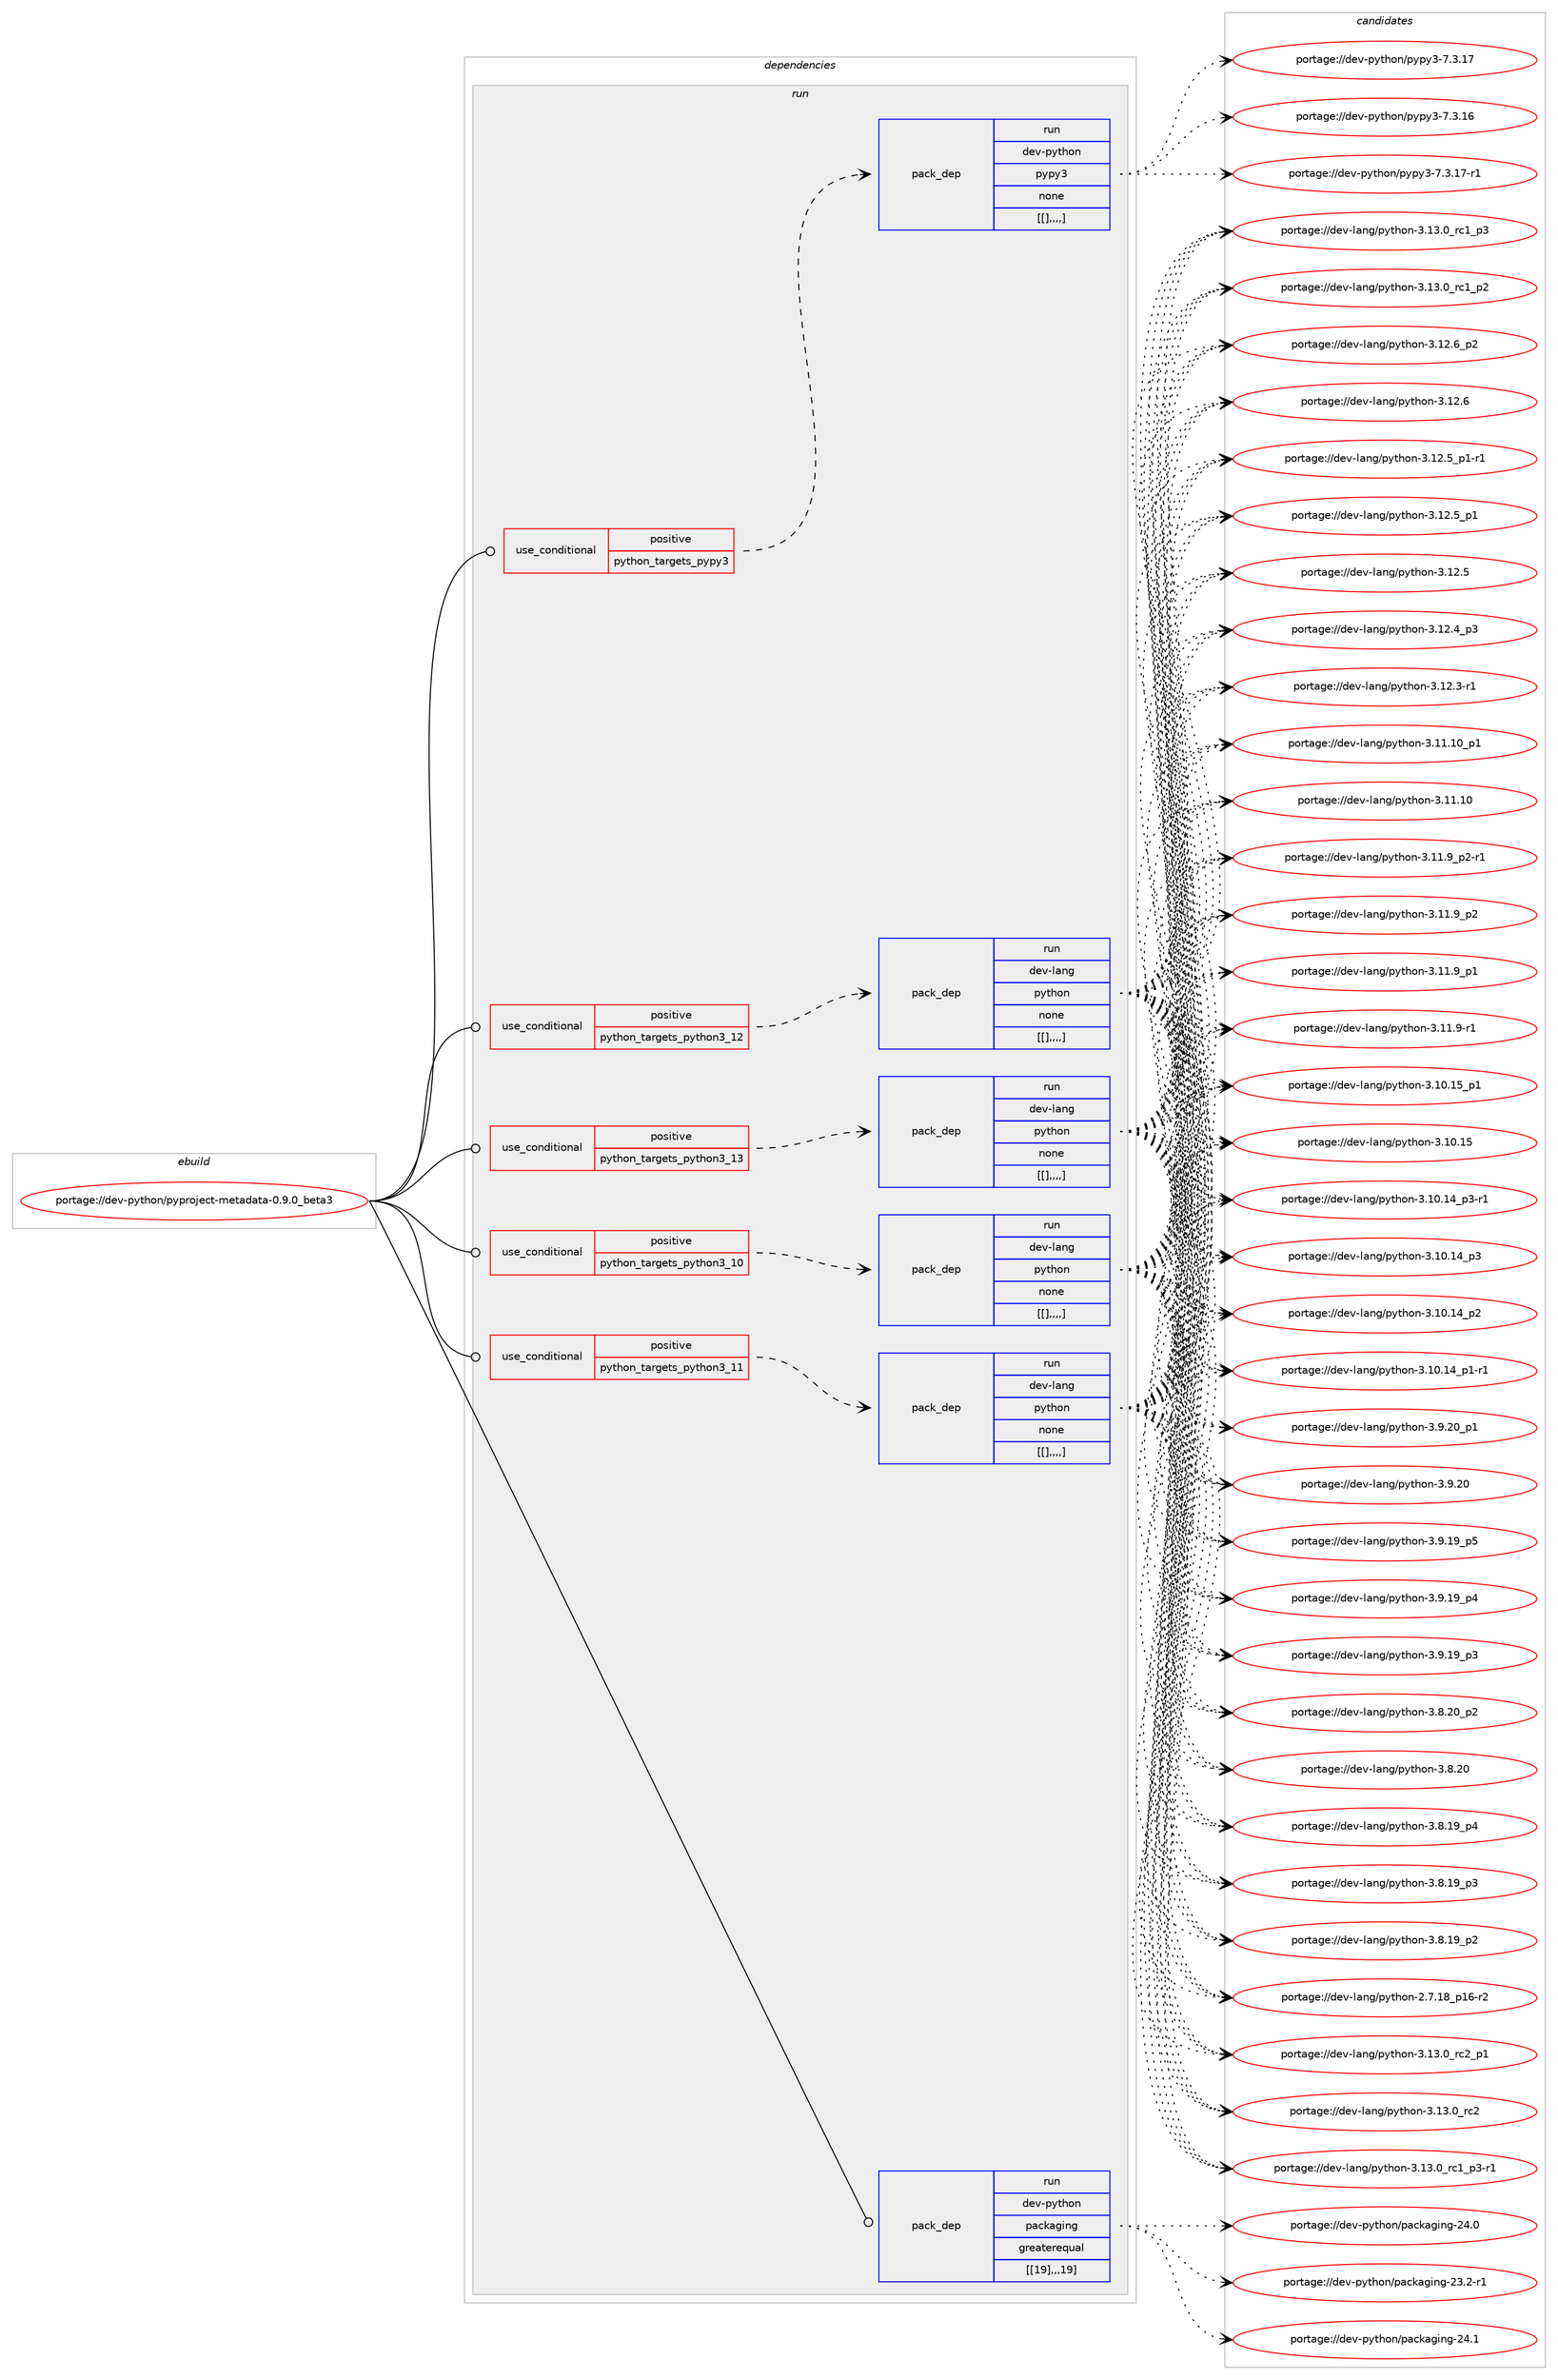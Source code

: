 digraph prolog {

# *************
# Graph options
# *************

newrank=true;
concentrate=true;
compound=true;
graph [rankdir=LR,fontname=Helvetica,fontsize=10,ranksep=1.5];#, ranksep=2.5, nodesep=0.2];
edge  [arrowhead=vee];
node  [fontname=Helvetica,fontsize=10];

# **********
# The ebuild
# **********

subgraph cluster_leftcol {
color=gray;
label=<<i>ebuild</i>>;
id [label="portage://dev-python/pyproject-metadata-0.9.0_beta3", color=red, width=4, href="../dev-python/pyproject-metadata-0.9.0_beta3.svg"];
}

# ****************
# The dependencies
# ****************

subgraph cluster_midcol {
color=gray;
label=<<i>dependencies</i>>;
subgraph cluster_compile {
fillcolor="#eeeeee";
style=filled;
label=<<i>compile</i>>;
}
subgraph cluster_compileandrun {
fillcolor="#eeeeee";
style=filled;
label=<<i>compile and run</i>>;
}
subgraph cluster_run {
fillcolor="#eeeeee";
style=filled;
label=<<i>run</i>>;
subgraph cond38969 {
dependency160506 [label=<<TABLE BORDER="0" CELLBORDER="1" CELLSPACING="0" CELLPADDING="4"><TR><TD ROWSPAN="3" CELLPADDING="10">use_conditional</TD></TR><TR><TD>positive</TD></TR><TR><TD>python_targets_pypy3</TD></TR></TABLE>>, shape=none, color=red];
subgraph pack120311 {
dependency160507 [label=<<TABLE BORDER="0" CELLBORDER="1" CELLSPACING="0" CELLPADDING="4" WIDTH="220"><TR><TD ROWSPAN="6" CELLPADDING="30">pack_dep</TD></TR><TR><TD WIDTH="110">run</TD></TR><TR><TD>dev-python</TD></TR><TR><TD>pypy3</TD></TR><TR><TD>none</TD></TR><TR><TD>[[],,,,]</TD></TR></TABLE>>, shape=none, color=blue];
}
dependency160506:e -> dependency160507:w [weight=20,style="dashed",arrowhead="vee"];
}
id:e -> dependency160506:w [weight=20,style="solid",arrowhead="odot"];
subgraph cond38970 {
dependency160508 [label=<<TABLE BORDER="0" CELLBORDER="1" CELLSPACING="0" CELLPADDING="4"><TR><TD ROWSPAN="3" CELLPADDING="10">use_conditional</TD></TR><TR><TD>positive</TD></TR><TR><TD>python_targets_python3_10</TD></TR></TABLE>>, shape=none, color=red];
subgraph pack120312 {
dependency160509 [label=<<TABLE BORDER="0" CELLBORDER="1" CELLSPACING="0" CELLPADDING="4" WIDTH="220"><TR><TD ROWSPAN="6" CELLPADDING="30">pack_dep</TD></TR><TR><TD WIDTH="110">run</TD></TR><TR><TD>dev-lang</TD></TR><TR><TD>python</TD></TR><TR><TD>none</TD></TR><TR><TD>[[],,,,]</TD></TR></TABLE>>, shape=none, color=blue];
}
dependency160508:e -> dependency160509:w [weight=20,style="dashed",arrowhead="vee"];
}
id:e -> dependency160508:w [weight=20,style="solid",arrowhead="odot"];
subgraph cond38971 {
dependency160510 [label=<<TABLE BORDER="0" CELLBORDER="1" CELLSPACING="0" CELLPADDING="4"><TR><TD ROWSPAN="3" CELLPADDING="10">use_conditional</TD></TR><TR><TD>positive</TD></TR><TR><TD>python_targets_python3_11</TD></TR></TABLE>>, shape=none, color=red];
subgraph pack120313 {
dependency160511 [label=<<TABLE BORDER="0" CELLBORDER="1" CELLSPACING="0" CELLPADDING="4" WIDTH="220"><TR><TD ROWSPAN="6" CELLPADDING="30">pack_dep</TD></TR><TR><TD WIDTH="110">run</TD></TR><TR><TD>dev-lang</TD></TR><TR><TD>python</TD></TR><TR><TD>none</TD></TR><TR><TD>[[],,,,]</TD></TR></TABLE>>, shape=none, color=blue];
}
dependency160510:e -> dependency160511:w [weight=20,style="dashed",arrowhead="vee"];
}
id:e -> dependency160510:w [weight=20,style="solid",arrowhead="odot"];
subgraph cond38972 {
dependency160512 [label=<<TABLE BORDER="0" CELLBORDER="1" CELLSPACING="0" CELLPADDING="4"><TR><TD ROWSPAN="3" CELLPADDING="10">use_conditional</TD></TR><TR><TD>positive</TD></TR><TR><TD>python_targets_python3_12</TD></TR></TABLE>>, shape=none, color=red];
subgraph pack120314 {
dependency160513 [label=<<TABLE BORDER="0" CELLBORDER="1" CELLSPACING="0" CELLPADDING="4" WIDTH="220"><TR><TD ROWSPAN="6" CELLPADDING="30">pack_dep</TD></TR><TR><TD WIDTH="110">run</TD></TR><TR><TD>dev-lang</TD></TR><TR><TD>python</TD></TR><TR><TD>none</TD></TR><TR><TD>[[],,,,]</TD></TR></TABLE>>, shape=none, color=blue];
}
dependency160512:e -> dependency160513:w [weight=20,style="dashed",arrowhead="vee"];
}
id:e -> dependency160512:w [weight=20,style="solid",arrowhead="odot"];
subgraph cond38973 {
dependency160514 [label=<<TABLE BORDER="0" CELLBORDER="1" CELLSPACING="0" CELLPADDING="4"><TR><TD ROWSPAN="3" CELLPADDING="10">use_conditional</TD></TR><TR><TD>positive</TD></TR><TR><TD>python_targets_python3_13</TD></TR></TABLE>>, shape=none, color=red];
subgraph pack120315 {
dependency160515 [label=<<TABLE BORDER="0" CELLBORDER="1" CELLSPACING="0" CELLPADDING="4" WIDTH="220"><TR><TD ROWSPAN="6" CELLPADDING="30">pack_dep</TD></TR><TR><TD WIDTH="110">run</TD></TR><TR><TD>dev-lang</TD></TR><TR><TD>python</TD></TR><TR><TD>none</TD></TR><TR><TD>[[],,,,]</TD></TR></TABLE>>, shape=none, color=blue];
}
dependency160514:e -> dependency160515:w [weight=20,style="dashed",arrowhead="vee"];
}
id:e -> dependency160514:w [weight=20,style="solid",arrowhead="odot"];
subgraph pack120316 {
dependency160516 [label=<<TABLE BORDER="0" CELLBORDER="1" CELLSPACING="0" CELLPADDING="4" WIDTH="220"><TR><TD ROWSPAN="6" CELLPADDING="30">pack_dep</TD></TR><TR><TD WIDTH="110">run</TD></TR><TR><TD>dev-python</TD></TR><TR><TD>packaging</TD></TR><TR><TD>greaterequal</TD></TR><TR><TD>[[19],,,19]</TD></TR></TABLE>>, shape=none, color=blue];
}
id:e -> dependency160516:w [weight=20,style="solid",arrowhead="odot"];
}
}

# **************
# The candidates
# **************

subgraph cluster_choices {
rank=same;
color=gray;
label=<<i>candidates</i>>;

subgraph choice120311 {
color=black;
nodesep=1;
choice100101118451121211161041111104711212111212151455546514649554511449 [label="portage://dev-python/pypy3-7.3.17-r1", color=red, width=4,href="../dev-python/pypy3-7.3.17-r1.svg"];
choice10010111845112121116104111110471121211121215145554651464955 [label="portage://dev-python/pypy3-7.3.17", color=red, width=4,href="../dev-python/pypy3-7.3.17.svg"];
choice10010111845112121116104111110471121211121215145554651464954 [label="portage://dev-python/pypy3-7.3.16", color=red, width=4,href="../dev-python/pypy3-7.3.16.svg"];
dependency160507:e -> choice100101118451121211161041111104711212111212151455546514649554511449:w [style=dotted,weight="100"];
dependency160507:e -> choice10010111845112121116104111110471121211121215145554651464955:w [style=dotted,weight="100"];
dependency160507:e -> choice10010111845112121116104111110471121211121215145554651464954:w [style=dotted,weight="100"];
}
subgraph choice120312 {
color=black;
nodesep=1;
choice100101118451089711010347112121116104111110455146495146489511499509511249 [label="portage://dev-lang/python-3.13.0_rc2_p1", color=red, width=4,href="../dev-lang/python-3.13.0_rc2_p1.svg"];
choice10010111845108971101034711212111610411111045514649514648951149950 [label="portage://dev-lang/python-3.13.0_rc2", color=red, width=4,href="../dev-lang/python-3.13.0_rc2.svg"];
choice1001011184510897110103471121211161041111104551464951464895114994995112514511449 [label="portage://dev-lang/python-3.13.0_rc1_p3-r1", color=red, width=4,href="../dev-lang/python-3.13.0_rc1_p3-r1.svg"];
choice100101118451089711010347112121116104111110455146495146489511499499511251 [label="portage://dev-lang/python-3.13.0_rc1_p3", color=red, width=4,href="../dev-lang/python-3.13.0_rc1_p3.svg"];
choice100101118451089711010347112121116104111110455146495146489511499499511250 [label="portage://dev-lang/python-3.13.0_rc1_p2", color=red, width=4,href="../dev-lang/python-3.13.0_rc1_p2.svg"];
choice100101118451089711010347112121116104111110455146495046549511250 [label="portage://dev-lang/python-3.12.6_p2", color=red, width=4,href="../dev-lang/python-3.12.6_p2.svg"];
choice10010111845108971101034711212111610411111045514649504654 [label="portage://dev-lang/python-3.12.6", color=red, width=4,href="../dev-lang/python-3.12.6.svg"];
choice1001011184510897110103471121211161041111104551464950465395112494511449 [label="portage://dev-lang/python-3.12.5_p1-r1", color=red, width=4,href="../dev-lang/python-3.12.5_p1-r1.svg"];
choice100101118451089711010347112121116104111110455146495046539511249 [label="portage://dev-lang/python-3.12.5_p1", color=red, width=4,href="../dev-lang/python-3.12.5_p1.svg"];
choice10010111845108971101034711212111610411111045514649504653 [label="portage://dev-lang/python-3.12.5", color=red, width=4,href="../dev-lang/python-3.12.5.svg"];
choice100101118451089711010347112121116104111110455146495046529511251 [label="portage://dev-lang/python-3.12.4_p3", color=red, width=4,href="../dev-lang/python-3.12.4_p3.svg"];
choice100101118451089711010347112121116104111110455146495046514511449 [label="portage://dev-lang/python-3.12.3-r1", color=red, width=4,href="../dev-lang/python-3.12.3-r1.svg"];
choice10010111845108971101034711212111610411111045514649494649489511249 [label="portage://dev-lang/python-3.11.10_p1", color=red, width=4,href="../dev-lang/python-3.11.10_p1.svg"];
choice1001011184510897110103471121211161041111104551464949464948 [label="portage://dev-lang/python-3.11.10", color=red, width=4,href="../dev-lang/python-3.11.10.svg"];
choice1001011184510897110103471121211161041111104551464949465795112504511449 [label="portage://dev-lang/python-3.11.9_p2-r1", color=red, width=4,href="../dev-lang/python-3.11.9_p2-r1.svg"];
choice100101118451089711010347112121116104111110455146494946579511250 [label="portage://dev-lang/python-3.11.9_p2", color=red, width=4,href="../dev-lang/python-3.11.9_p2.svg"];
choice100101118451089711010347112121116104111110455146494946579511249 [label="portage://dev-lang/python-3.11.9_p1", color=red, width=4,href="../dev-lang/python-3.11.9_p1.svg"];
choice100101118451089711010347112121116104111110455146494946574511449 [label="portage://dev-lang/python-3.11.9-r1", color=red, width=4,href="../dev-lang/python-3.11.9-r1.svg"];
choice10010111845108971101034711212111610411111045514649484649539511249 [label="portage://dev-lang/python-3.10.15_p1", color=red, width=4,href="../dev-lang/python-3.10.15_p1.svg"];
choice1001011184510897110103471121211161041111104551464948464953 [label="portage://dev-lang/python-3.10.15", color=red, width=4,href="../dev-lang/python-3.10.15.svg"];
choice100101118451089711010347112121116104111110455146494846495295112514511449 [label="portage://dev-lang/python-3.10.14_p3-r1", color=red, width=4,href="../dev-lang/python-3.10.14_p3-r1.svg"];
choice10010111845108971101034711212111610411111045514649484649529511251 [label="portage://dev-lang/python-3.10.14_p3", color=red, width=4,href="../dev-lang/python-3.10.14_p3.svg"];
choice10010111845108971101034711212111610411111045514649484649529511250 [label="portage://dev-lang/python-3.10.14_p2", color=red, width=4,href="../dev-lang/python-3.10.14_p2.svg"];
choice100101118451089711010347112121116104111110455146494846495295112494511449 [label="portage://dev-lang/python-3.10.14_p1-r1", color=red, width=4,href="../dev-lang/python-3.10.14_p1-r1.svg"];
choice100101118451089711010347112121116104111110455146574650489511249 [label="portage://dev-lang/python-3.9.20_p1", color=red, width=4,href="../dev-lang/python-3.9.20_p1.svg"];
choice10010111845108971101034711212111610411111045514657465048 [label="portage://dev-lang/python-3.9.20", color=red, width=4,href="../dev-lang/python-3.9.20.svg"];
choice100101118451089711010347112121116104111110455146574649579511253 [label="portage://dev-lang/python-3.9.19_p5", color=red, width=4,href="../dev-lang/python-3.9.19_p5.svg"];
choice100101118451089711010347112121116104111110455146574649579511252 [label="portage://dev-lang/python-3.9.19_p4", color=red, width=4,href="../dev-lang/python-3.9.19_p4.svg"];
choice100101118451089711010347112121116104111110455146574649579511251 [label="portage://dev-lang/python-3.9.19_p3", color=red, width=4,href="../dev-lang/python-3.9.19_p3.svg"];
choice100101118451089711010347112121116104111110455146564650489511250 [label="portage://dev-lang/python-3.8.20_p2", color=red, width=4,href="../dev-lang/python-3.8.20_p2.svg"];
choice10010111845108971101034711212111610411111045514656465048 [label="portage://dev-lang/python-3.8.20", color=red, width=4,href="../dev-lang/python-3.8.20.svg"];
choice100101118451089711010347112121116104111110455146564649579511252 [label="portage://dev-lang/python-3.8.19_p4", color=red, width=4,href="../dev-lang/python-3.8.19_p4.svg"];
choice100101118451089711010347112121116104111110455146564649579511251 [label="portage://dev-lang/python-3.8.19_p3", color=red, width=4,href="../dev-lang/python-3.8.19_p3.svg"];
choice100101118451089711010347112121116104111110455146564649579511250 [label="portage://dev-lang/python-3.8.19_p2", color=red, width=4,href="../dev-lang/python-3.8.19_p2.svg"];
choice100101118451089711010347112121116104111110455046554649569511249544511450 [label="portage://dev-lang/python-2.7.18_p16-r2", color=red, width=4,href="../dev-lang/python-2.7.18_p16-r2.svg"];
dependency160509:e -> choice100101118451089711010347112121116104111110455146495146489511499509511249:w [style=dotted,weight="100"];
dependency160509:e -> choice10010111845108971101034711212111610411111045514649514648951149950:w [style=dotted,weight="100"];
dependency160509:e -> choice1001011184510897110103471121211161041111104551464951464895114994995112514511449:w [style=dotted,weight="100"];
dependency160509:e -> choice100101118451089711010347112121116104111110455146495146489511499499511251:w [style=dotted,weight="100"];
dependency160509:e -> choice100101118451089711010347112121116104111110455146495146489511499499511250:w [style=dotted,weight="100"];
dependency160509:e -> choice100101118451089711010347112121116104111110455146495046549511250:w [style=dotted,weight="100"];
dependency160509:e -> choice10010111845108971101034711212111610411111045514649504654:w [style=dotted,weight="100"];
dependency160509:e -> choice1001011184510897110103471121211161041111104551464950465395112494511449:w [style=dotted,weight="100"];
dependency160509:e -> choice100101118451089711010347112121116104111110455146495046539511249:w [style=dotted,weight="100"];
dependency160509:e -> choice10010111845108971101034711212111610411111045514649504653:w [style=dotted,weight="100"];
dependency160509:e -> choice100101118451089711010347112121116104111110455146495046529511251:w [style=dotted,weight="100"];
dependency160509:e -> choice100101118451089711010347112121116104111110455146495046514511449:w [style=dotted,weight="100"];
dependency160509:e -> choice10010111845108971101034711212111610411111045514649494649489511249:w [style=dotted,weight="100"];
dependency160509:e -> choice1001011184510897110103471121211161041111104551464949464948:w [style=dotted,weight="100"];
dependency160509:e -> choice1001011184510897110103471121211161041111104551464949465795112504511449:w [style=dotted,weight="100"];
dependency160509:e -> choice100101118451089711010347112121116104111110455146494946579511250:w [style=dotted,weight="100"];
dependency160509:e -> choice100101118451089711010347112121116104111110455146494946579511249:w [style=dotted,weight="100"];
dependency160509:e -> choice100101118451089711010347112121116104111110455146494946574511449:w [style=dotted,weight="100"];
dependency160509:e -> choice10010111845108971101034711212111610411111045514649484649539511249:w [style=dotted,weight="100"];
dependency160509:e -> choice1001011184510897110103471121211161041111104551464948464953:w [style=dotted,weight="100"];
dependency160509:e -> choice100101118451089711010347112121116104111110455146494846495295112514511449:w [style=dotted,weight="100"];
dependency160509:e -> choice10010111845108971101034711212111610411111045514649484649529511251:w [style=dotted,weight="100"];
dependency160509:e -> choice10010111845108971101034711212111610411111045514649484649529511250:w [style=dotted,weight="100"];
dependency160509:e -> choice100101118451089711010347112121116104111110455146494846495295112494511449:w [style=dotted,weight="100"];
dependency160509:e -> choice100101118451089711010347112121116104111110455146574650489511249:w [style=dotted,weight="100"];
dependency160509:e -> choice10010111845108971101034711212111610411111045514657465048:w [style=dotted,weight="100"];
dependency160509:e -> choice100101118451089711010347112121116104111110455146574649579511253:w [style=dotted,weight="100"];
dependency160509:e -> choice100101118451089711010347112121116104111110455146574649579511252:w [style=dotted,weight="100"];
dependency160509:e -> choice100101118451089711010347112121116104111110455146574649579511251:w [style=dotted,weight="100"];
dependency160509:e -> choice100101118451089711010347112121116104111110455146564650489511250:w [style=dotted,weight="100"];
dependency160509:e -> choice10010111845108971101034711212111610411111045514656465048:w [style=dotted,weight="100"];
dependency160509:e -> choice100101118451089711010347112121116104111110455146564649579511252:w [style=dotted,weight="100"];
dependency160509:e -> choice100101118451089711010347112121116104111110455146564649579511251:w [style=dotted,weight="100"];
dependency160509:e -> choice100101118451089711010347112121116104111110455146564649579511250:w [style=dotted,weight="100"];
dependency160509:e -> choice100101118451089711010347112121116104111110455046554649569511249544511450:w [style=dotted,weight="100"];
}
subgraph choice120313 {
color=black;
nodesep=1;
choice100101118451089711010347112121116104111110455146495146489511499509511249 [label="portage://dev-lang/python-3.13.0_rc2_p1", color=red, width=4,href="../dev-lang/python-3.13.0_rc2_p1.svg"];
choice10010111845108971101034711212111610411111045514649514648951149950 [label="portage://dev-lang/python-3.13.0_rc2", color=red, width=4,href="../dev-lang/python-3.13.0_rc2.svg"];
choice1001011184510897110103471121211161041111104551464951464895114994995112514511449 [label="portage://dev-lang/python-3.13.0_rc1_p3-r1", color=red, width=4,href="../dev-lang/python-3.13.0_rc1_p3-r1.svg"];
choice100101118451089711010347112121116104111110455146495146489511499499511251 [label="portage://dev-lang/python-3.13.0_rc1_p3", color=red, width=4,href="../dev-lang/python-3.13.0_rc1_p3.svg"];
choice100101118451089711010347112121116104111110455146495146489511499499511250 [label="portage://dev-lang/python-3.13.0_rc1_p2", color=red, width=4,href="../dev-lang/python-3.13.0_rc1_p2.svg"];
choice100101118451089711010347112121116104111110455146495046549511250 [label="portage://dev-lang/python-3.12.6_p2", color=red, width=4,href="../dev-lang/python-3.12.6_p2.svg"];
choice10010111845108971101034711212111610411111045514649504654 [label="portage://dev-lang/python-3.12.6", color=red, width=4,href="../dev-lang/python-3.12.6.svg"];
choice1001011184510897110103471121211161041111104551464950465395112494511449 [label="portage://dev-lang/python-3.12.5_p1-r1", color=red, width=4,href="../dev-lang/python-3.12.5_p1-r1.svg"];
choice100101118451089711010347112121116104111110455146495046539511249 [label="portage://dev-lang/python-3.12.5_p1", color=red, width=4,href="../dev-lang/python-3.12.5_p1.svg"];
choice10010111845108971101034711212111610411111045514649504653 [label="portage://dev-lang/python-3.12.5", color=red, width=4,href="../dev-lang/python-3.12.5.svg"];
choice100101118451089711010347112121116104111110455146495046529511251 [label="portage://dev-lang/python-3.12.4_p3", color=red, width=4,href="../dev-lang/python-3.12.4_p3.svg"];
choice100101118451089711010347112121116104111110455146495046514511449 [label="portage://dev-lang/python-3.12.3-r1", color=red, width=4,href="../dev-lang/python-3.12.3-r1.svg"];
choice10010111845108971101034711212111610411111045514649494649489511249 [label="portage://dev-lang/python-3.11.10_p1", color=red, width=4,href="../dev-lang/python-3.11.10_p1.svg"];
choice1001011184510897110103471121211161041111104551464949464948 [label="portage://dev-lang/python-3.11.10", color=red, width=4,href="../dev-lang/python-3.11.10.svg"];
choice1001011184510897110103471121211161041111104551464949465795112504511449 [label="portage://dev-lang/python-3.11.9_p2-r1", color=red, width=4,href="../dev-lang/python-3.11.9_p2-r1.svg"];
choice100101118451089711010347112121116104111110455146494946579511250 [label="portage://dev-lang/python-3.11.9_p2", color=red, width=4,href="../dev-lang/python-3.11.9_p2.svg"];
choice100101118451089711010347112121116104111110455146494946579511249 [label="portage://dev-lang/python-3.11.9_p1", color=red, width=4,href="../dev-lang/python-3.11.9_p1.svg"];
choice100101118451089711010347112121116104111110455146494946574511449 [label="portage://dev-lang/python-3.11.9-r1", color=red, width=4,href="../dev-lang/python-3.11.9-r1.svg"];
choice10010111845108971101034711212111610411111045514649484649539511249 [label="portage://dev-lang/python-3.10.15_p1", color=red, width=4,href="../dev-lang/python-3.10.15_p1.svg"];
choice1001011184510897110103471121211161041111104551464948464953 [label="portage://dev-lang/python-3.10.15", color=red, width=4,href="../dev-lang/python-3.10.15.svg"];
choice100101118451089711010347112121116104111110455146494846495295112514511449 [label="portage://dev-lang/python-3.10.14_p3-r1", color=red, width=4,href="../dev-lang/python-3.10.14_p3-r1.svg"];
choice10010111845108971101034711212111610411111045514649484649529511251 [label="portage://dev-lang/python-3.10.14_p3", color=red, width=4,href="../dev-lang/python-3.10.14_p3.svg"];
choice10010111845108971101034711212111610411111045514649484649529511250 [label="portage://dev-lang/python-3.10.14_p2", color=red, width=4,href="../dev-lang/python-3.10.14_p2.svg"];
choice100101118451089711010347112121116104111110455146494846495295112494511449 [label="portage://dev-lang/python-3.10.14_p1-r1", color=red, width=4,href="../dev-lang/python-3.10.14_p1-r1.svg"];
choice100101118451089711010347112121116104111110455146574650489511249 [label="portage://dev-lang/python-3.9.20_p1", color=red, width=4,href="../dev-lang/python-3.9.20_p1.svg"];
choice10010111845108971101034711212111610411111045514657465048 [label="portage://dev-lang/python-3.9.20", color=red, width=4,href="../dev-lang/python-3.9.20.svg"];
choice100101118451089711010347112121116104111110455146574649579511253 [label="portage://dev-lang/python-3.9.19_p5", color=red, width=4,href="../dev-lang/python-3.9.19_p5.svg"];
choice100101118451089711010347112121116104111110455146574649579511252 [label="portage://dev-lang/python-3.9.19_p4", color=red, width=4,href="../dev-lang/python-3.9.19_p4.svg"];
choice100101118451089711010347112121116104111110455146574649579511251 [label="portage://dev-lang/python-3.9.19_p3", color=red, width=4,href="../dev-lang/python-3.9.19_p3.svg"];
choice100101118451089711010347112121116104111110455146564650489511250 [label="portage://dev-lang/python-3.8.20_p2", color=red, width=4,href="../dev-lang/python-3.8.20_p2.svg"];
choice10010111845108971101034711212111610411111045514656465048 [label="portage://dev-lang/python-3.8.20", color=red, width=4,href="../dev-lang/python-3.8.20.svg"];
choice100101118451089711010347112121116104111110455146564649579511252 [label="portage://dev-lang/python-3.8.19_p4", color=red, width=4,href="../dev-lang/python-3.8.19_p4.svg"];
choice100101118451089711010347112121116104111110455146564649579511251 [label="portage://dev-lang/python-3.8.19_p3", color=red, width=4,href="../dev-lang/python-3.8.19_p3.svg"];
choice100101118451089711010347112121116104111110455146564649579511250 [label="portage://dev-lang/python-3.8.19_p2", color=red, width=4,href="../dev-lang/python-3.8.19_p2.svg"];
choice100101118451089711010347112121116104111110455046554649569511249544511450 [label="portage://dev-lang/python-2.7.18_p16-r2", color=red, width=4,href="../dev-lang/python-2.7.18_p16-r2.svg"];
dependency160511:e -> choice100101118451089711010347112121116104111110455146495146489511499509511249:w [style=dotted,weight="100"];
dependency160511:e -> choice10010111845108971101034711212111610411111045514649514648951149950:w [style=dotted,weight="100"];
dependency160511:e -> choice1001011184510897110103471121211161041111104551464951464895114994995112514511449:w [style=dotted,weight="100"];
dependency160511:e -> choice100101118451089711010347112121116104111110455146495146489511499499511251:w [style=dotted,weight="100"];
dependency160511:e -> choice100101118451089711010347112121116104111110455146495146489511499499511250:w [style=dotted,weight="100"];
dependency160511:e -> choice100101118451089711010347112121116104111110455146495046549511250:w [style=dotted,weight="100"];
dependency160511:e -> choice10010111845108971101034711212111610411111045514649504654:w [style=dotted,weight="100"];
dependency160511:e -> choice1001011184510897110103471121211161041111104551464950465395112494511449:w [style=dotted,weight="100"];
dependency160511:e -> choice100101118451089711010347112121116104111110455146495046539511249:w [style=dotted,weight="100"];
dependency160511:e -> choice10010111845108971101034711212111610411111045514649504653:w [style=dotted,weight="100"];
dependency160511:e -> choice100101118451089711010347112121116104111110455146495046529511251:w [style=dotted,weight="100"];
dependency160511:e -> choice100101118451089711010347112121116104111110455146495046514511449:w [style=dotted,weight="100"];
dependency160511:e -> choice10010111845108971101034711212111610411111045514649494649489511249:w [style=dotted,weight="100"];
dependency160511:e -> choice1001011184510897110103471121211161041111104551464949464948:w [style=dotted,weight="100"];
dependency160511:e -> choice1001011184510897110103471121211161041111104551464949465795112504511449:w [style=dotted,weight="100"];
dependency160511:e -> choice100101118451089711010347112121116104111110455146494946579511250:w [style=dotted,weight="100"];
dependency160511:e -> choice100101118451089711010347112121116104111110455146494946579511249:w [style=dotted,weight="100"];
dependency160511:e -> choice100101118451089711010347112121116104111110455146494946574511449:w [style=dotted,weight="100"];
dependency160511:e -> choice10010111845108971101034711212111610411111045514649484649539511249:w [style=dotted,weight="100"];
dependency160511:e -> choice1001011184510897110103471121211161041111104551464948464953:w [style=dotted,weight="100"];
dependency160511:e -> choice100101118451089711010347112121116104111110455146494846495295112514511449:w [style=dotted,weight="100"];
dependency160511:e -> choice10010111845108971101034711212111610411111045514649484649529511251:w [style=dotted,weight="100"];
dependency160511:e -> choice10010111845108971101034711212111610411111045514649484649529511250:w [style=dotted,weight="100"];
dependency160511:e -> choice100101118451089711010347112121116104111110455146494846495295112494511449:w [style=dotted,weight="100"];
dependency160511:e -> choice100101118451089711010347112121116104111110455146574650489511249:w [style=dotted,weight="100"];
dependency160511:e -> choice10010111845108971101034711212111610411111045514657465048:w [style=dotted,weight="100"];
dependency160511:e -> choice100101118451089711010347112121116104111110455146574649579511253:w [style=dotted,weight="100"];
dependency160511:e -> choice100101118451089711010347112121116104111110455146574649579511252:w [style=dotted,weight="100"];
dependency160511:e -> choice100101118451089711010347112121116104111110455146574649579511251:w [style=dotted,weight="100"];
dependency160511:e -> choice100101118451089711010347112121116104111110455146564650489511250:w [style=dotted,weight="100"];
dependency160511:e -> choice10010111845108971101034711212111610411111045514656465048:w [style=dotted,weight="100"];
dependency160511:e -> choice100101118451089711010347112121116104111110455146564649579511252:w [style=dotted,weight="100"];
dependency160511:e -> choice100101118451089711010347112121116104111110455146564649579511251:w [style=dotted,weight="100"];
dependency160511:e -> choice100101118451089711010347112121116104111110455146564649579511250:w [style=dotted,weight="100"];
dependency160511:e -> choice100101118451089711010347112121116104111110455046554649569511249544511450:w [style=dotted,weight="100"];
}
subgraph choice120314 {
color=black;
nodesep=1;
choice100101118451089711010347112121116104111110455146495146489511499509511249 [label="portage://dev-lang/python-3.13.0_rc2_p1", color=red, width=4,href="../dev-lang/python-3.13.0_rc2_p1.svg"];
choice10010111845108971101034711212111610411111045514649514648951149950 [label="portage://dev-lang/python-3.13.0_rc2", color=red, width=4,href="../dev-lang/python-3.13.0_rc2.svg"];
choice1001011184510897110103471121211161041111104551464951464895114994995112514511449 [label="portage://dev-lang/python-3.13.0_rc1_p3-r1", color=red, width=4,href="../dev-lang/python-3.13.0_rc1_p3-r1.svg"];
choice100101118451089711010347112121116104111110455146495146489511499499511251 [label="portage://dev-lang/python-3.13.0_rc1_p3", color=red, width=4,href="../dev-lang/python-3.13.0_rc1_p3.svg"];
choice100101118451089711010347112121116104111110455146495146489511499499511250 [label="portage://dev-lang/python-3.13.0_rc1_p2", color=red, width=4,href="../dev-lang/python-3.13.0_rc1_p2.svg"];
choice100101118451089711010347112121116104111110455146495046549511250 [label="portage://dev-lang/python-3.12.6_p2", color=red, width=4,href="../dev-lang/python-3.12.6_p2.svg"];
choice10010111845108971101034711212111610411111045514649504654 [label="portage://dev-lang/python-3.12.6", color=red, width=4,href="../dev-lang/python-3.12.6.svg"];
choice1001011184510897110103471121211161041111104551464950465395112494511449 [label="portage://dev-lang/python-3.12.5_p1-r1", color=red, width=4,href="../dev-lang/python-3.12.5_p1-r1.svg"];
choice100101118451089711010347112121116104111110455146495046539511249 [label="portage://dev-lang/python-3.12.5_p1", color=red, width=4,href="../dev-lang/python-3.12.5_p1.svg"];
choice10010111845108971101034711212111610411111045514649504653 [label="portage://dev-lang/python-3.12.5", color=red, width=4,href="../dev-lang/python-3.12.5.svg"];
choice100101118451089711010347112121116104111110455146495046529511251 [label="portage://dev-lang/python-3.12.4_p3", color=red, width=4,href="../dev-lang/python-3.12.4_p3.svg"];
choice100101118451089711010347112121116104111110455146495046514511449 [label="portage://dev-lang/python-3.12.3-r1", color=red, width=4,href="../dev-lang/python-3.12.3-r1.svg"];
choice10010111845108971101034711212111610411111045514649494649489511249 [label="portage://dev-lang/python-3.11.10_p1", color=red, width=4,href="../dev-lang/python-3.11.10_p1.svg"];
choice1001011184510897110103471121211161041111104551464949464948 [label="portage://dev-lang/python-3.11.10", color=red, width=4,href="../dev-lang/python-3.11.10.svg"];
choice1001011184510897110103471121211161041111104551464949465795112504511449 [label="portage://dev-lang/python-3.11.9_p2-r1", color=red, width=4,href="../dev-lang/python-3.11.9_p2-r1.svg"];
choice100101118451089711010347112121116104111110455146494946579511250 [label="portage://dev-lang/python-3.11.9_p2", color=red, width=4,href="../dev-lang/python-3.11.9_p2.svg"];
choice100101118451089711010347112121116104111110455146494946579511249 [label="portage://dev-lang/python-3.11.9_p1", color=red, width=4,href="../dev-lang/python-3.11.9_p1.svg"];
choice100101118451089711010347112121116104111110455146494946574511449 [label="portage://dev-lang/python-3.11.9-r1", color=red, width=4,href="../dev-lang/python-3.11.9-r1.svg"];
choice10010111845108971101034711212111610411111045514649484649539511249 [label="portage://dev-lang/python-3.10.15_p1", color=red, width=4,href="../dev-lang/python-3.10.15_p1.svg"];
choice1001011184510897110103471121211161041111104551464948464953 [label="portage://dev-lang/python-3.10.15", color=red, width=4,href="../dev-lang/python-3.10.15.svg"];
choice100101118451089711010347112121116104111110455146494846495295112514511449 [label="portage://dev-lang/python-3.10.14_p3-r1", color=red, width=4,href="../dev-lang/python-3.10.14_p3-r1.svg"];
choice10010111845108971101034711212111610411111045514649484649529511251 [label="portage://dev-lang/python-3.10.14_p3", color=red, width=4,href="../dev-lang/python-3.10.14_p3.svg"];
choice10010111845108971101034711212111610411111045514649484649529511250 [label="portage://dev-lang/python-3.10.14_p2", color=red, width=4,href="../dev-lang/python-3.10.14_p2.svg"];
choice100101118451089711010347112121116104111110455146494846495295112494511449 [label="portage://dev-lang/python-3.10.14_p1-r1", color=red, width=4,href="../dev-lang/python-3.10.14_p1-r1.svg"];
choice100101118451089711010347112121116104111110455146574650489511249 [label="portage://dev-lang/python-3.9.20_p1", color=red, width=4,href="../dev-lang/python-3.9.20_p1.svg"];
choice10010111845108971101034711212111610411111045514657465048 [label="portage://dev-lang/python-3.9.20", color=red, width=4,href="../dev-lang/python-3.9.20.svg"];
choice100101118451089711010347112121116104111110455146574649579511253 [label="portage://dev-lang/python-3.9.19_p5", color=red, width=4,href="../dev-lang/python-3.9.19_p5.svg"];
choice100101118451089711010347112121116104111110455146574649579511252 [label="portage://dev-lang/python-3.9.19_p4", color=red, width=4,href="../dev-lang/python-3.9.19_p4.svg"];
choice100101118451089711010347112121116104111110455146574649579511251 [label="portage://dev-lang/python-3.9.19_p3", color=red, width=4,href="../dev-lang/python-3.9.19_p3.svg"];
choice100101118451089711010347112121116104111110455146564650489511250 [label="portage://dev-lang/python-3.8.20_p2", color=red, width=4,href="../dev-lang/python-3.8.20_p2.svg"];
choice10010111845108971101034711212111610411111045514656465048 [label="portage://dev-lang/python-3.8.20", color=red, width=4,href="../dev-lang/python-3.8.20.svg"];
choice100101118451089711010347112121116104111110455146564649579511252 [label="portage://dev-lang/python-3.8.19_p4", color=red, width=4,href="../dev-lang/python-3.8.19_p4.svg"];
choice100101118451089711010347112121116104111110455146564649579511251 [label="portage://dev-lang/python-3.8.19_p3", color=red, width=4,href="../dev-lang/python-3.8.19_p3.svg"];
choice100101118451089711010347112121116104111110455146564649579511250 [label="portage://dev-lang/python-3.8.19_p2", color=red, width=4,href="../dev-lang/python-3.8.19_p2.svg"];
choice100101118451089711010347112121116104111110455046554649569511249544511450 [label="portage://dev-lang/python-2.7.18_p16-r2", color=red, width=4,href="../dev-lang/python-2.7.18_p16-r2.svg"];
dependency160513:e -> choice100101118451089711010347112121116104111110455146495146489511499509511249:w [style=dotted,weight="100"];
dependency160513:e -> choice10010111845108971101034711212111610411111045514649514648951149950:w [style=dotted,weight="100"];
dependency160513:e -> choice1001011184510897110103471121211161041111104551464951464895114994995112514511449:w [style=dotted,weight="100"];
dependency160513:e -> choice100101118451089711010347112121116104111110455146495146489511499499511251:w [style=dotted,weight="100"];
dependency160513:e -> choice100101118451089711010347112121116104111110455146495146489511499499511250:w [style=dotted,weight="100"];
dependency160513:e -> choice100101118451089711010347112121116104111110455146495046549511250:w [style=dotted,weight="100"];
dependency160513:e -> choice10010111845108971101034711212111610411111045514649504654:w [style=dotted,weight="100"];
dependency160513:e -> choice1001011184510897110103471121211161041111104551464950465395112494511449:w [style=dotted,weight="100"];
dependency160513:e -> choice100101118451089711010347112121116104111110455146495046539511249:w [style=dotted,weight="100"];
dependency160513:e -> choice10010111845108971101034711212111610411111045514649504653:w [style=dotted,weight="100"];
dependency160513:e -> choice100101118451089711010347112121116104111110455146495046529511251:w [style=dotted,weight="100"];
dependency160513:e -> choice100101118451089711010347112121116104111110455146495046514511449:w [style=dotted,weight="100"];
dependency160513:e -> choice10010111845108971101034711212111610411111045514649494649489511249:w [style=dotted,weight="100"];
dependency160513:e -> choice1001011184510897110103471121211161041111104551464949464948:w [style=dotted,weight="100"];
dependency160513:e -> choice1001011184510897110103471121211161041111104551464949465795112504511449:w [style=dotted,weight="100"];
dependency160513:e -> choice100101118451089711010347112121116104111110455146494946579511250:w [style=dotted,weight="100"];
dependency160513:e -> choice100101118451089711010347112121116104111110455146494946579511249:w [style=dotted,weight="100"];
dependency160513:e -> choice100101118451089711010347112121116104111110455146494946574511449:w [style=dotted,weight="100"];
dependency160513:e -> choice10010111845108971101034711212111610411111045514649484649539511249:w [style=dotted,weight="100"];
dependency160513:e -> choice1001011184510897110103471121211161041111104551464948464953:w [style=dotted,weight="100"];
dependency160513:e -> choice100101118451089711010347112121116104111110455146494846495295112514511449:w [style=dotted,weight="100"];
dependency160513:e -> choice10010111845108971101034711212111610411111045514649484649529511251:w [style=dotted,weight="100"];
dependency160513:e -> choice10010111845108971101034711212111610411111045514649484649529511250:w [style=dotted,weight="100"];
dependency160513:e -> choice100101118451089711010347112121116104111110455146494846495295112494511449:w [style=dotted,weight="100"];
dependency160513:e -> choice100101118451089711010347112121116104111110455146574650489511249:w [style=dotted,weight="100"];
dependency160513:e -> choice10010111845108971101034711212111610411111045514657465048:w [style=dotted,weight="100"];
dependency160513:e -> choice100101118451089711010347112121116104111110455146574649579511253:w [style=dotted,weight="100"];
dependency160513:e -> choice100101118451089711010347112121116104111110455146574649579511252:w [style=dotted,weight="100"];
dependency160513:e -> choice100101118451089711010347112121116104111110455146574649579511251:w [style=dotted,weight="100"];
dependency160513:e -> choice100101118451089711010347112121116104111110455146564650489511250:w [style=dotted,weight="100"];
dependency160513:e -> choice10010111845108971101034711212111610411111045514656465048:w [style=dotted,weight="100"];
dependency160513:e -> choice100101118451089711010347112121116104111110455146564649579511252:w [style=dotted,weight="100"];
dependency160513:e -> choice100101118451089711010347112121116104111110455146564649579511251:w [style=dotted,weight="100"];
dependency160513:e -> choice100101118451089711010347112121116104111110455146564649579511250:w [style=dotted,weight="100"];
dependency160513:e -> choice100101118451089711010347112121116104111110455046554649569511249544511450:w [style=dotted,weight="100"];
}
subgraph choice120315 {
color=black;
nodesep=1;
choice100101118451089711010347112121116104111110455146495146489511499509511249 [label="portage://dev-lang/python-3.13.0_rc2_p1", color=red, width=4,href="../dev-lang/python-3.13.0_rc2_p1.svg"];
choice10010111845108971101034711212111610411111045514649514648951149950 [label="portage://dev-lang/python-3.13.0_rc2", color=red, width=4,href="../dev-lang/python-3.13.0_rc2.svg"];
choice1001011184510897110103471121211161041111104551464951464895114994995112514511449 [label="portage://dev-lang/python-3.13.0_rc1_p3-r1", color=red, width=4,href="../dev-lang/python-3.13.0_rc1_p3-r1.svg"];
choice100101118451089711010347112121116104111110455146495146489511499499511251 [label="portage://dev-lang/python-3.13.0_rc1_p3", color=red, width=4,href="../dev-lang/python-3.13.0_rc1_p3.svg"];
choice100101118451089711010347112121116104111110455146495146489511499499511250 [label="portage://dev-lang/python-3.13.0_rc1_p2", color=red, width=4,href="../dev-lang/python-3.13.0_rc1_p2.svg"];
choice100101118451089711010347112121116104111110455146495046549511250 [label="portage://dev-lang/python-3.12.6_p2", color=red, width=4,href="../dev-lang/python-3.12.6_p2.svg"];
choice10010111845108971101034711212111610411111045514649504654 [label="portage://dev-lang/python-3.12.6", color=red, width=4,href="../dev-lang/python-3.12.6.svg"];
choice1001011184510897110103471121211161041111104551464950465395112494511449 [label="portage://dev-lang/python-3.12.5_p1-r1", color=red, width=4,href="../dev-lang/python-3.12.5_p1-r1.svg"];
choice100101118451089711010347112121116104111110455146495046539511249 [label="portage://dev-lang/python-3.12.5_p1", color=red, width=4,href="../dev-lang/python-3.12.5_p1.svg"];
choice10010111845108971101034711212111610411111045514649504653 [label="portage://dev-lang/python-3.12.5", color=red, width=4,href="../dev-lang/python-3.12.5.svg"];
choice100101118451089711010347112121116104111110455146495046529511251 [label="portage://dev-lang/python-3.12.4_p3", color=red, width=4,href="../dev-lang/python-3.12.4_p3.svg"];
choice100101118451089711010347112121116104111110455146495046514511449 [label="portage://dev-lang/python-3.12.3-r1", color=red, width=4,href="../dev-lang/python-3.12.3-r1.svg"];
choice10010111845108971101034711212111610411111045514649494649489511249 [label="portage://dev-lang/python-3.11.10_p1", color=red, width=4,href="../dev-lang/python-3.11.10_p1.svg"];
choice1001011184510897110103471121211161041111104551464949464948 [label="portage://dev-lang/python-3.11.10", color=red, width=4,href="../dev-lang/python-3.11.10.svg"];
choice1001011184510897110103471121211161041111104551464949465795112504511449 [label="portage://dev-lang/python-3.11.9_p2-r1", color=red, width=4,href="../dev-lang/python-3.11.9_p2-r1.svg"];
choice100101118451089711010347112121116104111110455146494946579511250 [label="portage://dev-lang/python-3.11.9_p2", color=red, width=4,href="../dev-lang/python-3.11.9_p2.svg"];
choice100101118451089711010347112121116104111110455146494946579511249 [label="portage://dev-lang/python-3.11.9_p1", color=red, width=4,href="../dev-lang/python-3.11.9_p1.svg"];
choice100101118451089711010347112121116104111110455146494946574511449 [label="portage://dev-lang/python-3.11.9-r1", color=red, width=4,href="../dev-lang/python-3.11.9-r1.svg"];
choice10010111845108971101034711212111610411111045514649484649539511249 [label="portage://dev-lang/python-3.10.15_p1", color=red, width=4,href="../dev-lang/python-3.10.15_p1.svg"];
choice1001011184510897110103471121211161041111104551464948464953 [label="portage://dev-lang/python-3.10.15", color=red, width=4,href="../dev-lang/python-3.10.15.svg"];
choice100101118451089711010347112121116104111110455146494846495295112514511449 [label="portage://dev-lang/python-3.10.14_p3-r1", color=red, width=4,href="../dev-lang/python-3.10.14_p3-r1.svg"];
choice10010111845108971101034711212111610411111045514649484649529511251 [label="portage://dev-lang/python-3.10.14_p3", color=red, width=4,href="../dev-lang/python-3.10.14_p3.svg"];
choice10010111845108971101034711212111610411111045514649484649529511250 [label="portage://dev-lang/python-3.10.14_p2", color=red, width=4,href="../dev-lang/python-3.10.14_p2.svg"];
choice100101118451089711010347112121116104111110455146494846495295112494511449 [label="portage://dev-lang/python-3.10.14_p1-r1", color=red, width=4,href="../dev-lang/python-3.10.14_p1-r1.svg"];
choice100101118451089711010347112121116104111110455146574650489511249 [label="portage://dev-lang/python-3.9.20_p1", color=red, width=4,href="../dev-lang/python-3.9.20_p1.svg"];
choice10010111845108971101034711212111610411111045514657465048 [label="portage://dev-lang/python-3.9.20", color=red, width=4,href="../dev-lang/python-3.9.20.svg"];
choice100101118451089711010347112121116104111110455146574649579511253 [label="portage://dev-lang/python-3.9.19_p5", color=red, width=4,href="../dev-lang/python-3.9.19_p5.svg"];
choice100101118451089711010347112121116104111110455146574649579511252 [label="portage://dev-lang/python-3.9.19_p4", color=red, width=4,href="../dev-lang/python-3.9.19_p4.svg"];
choice100101118451089711010347112121116104111110455146574649579511251 [label="portage://dev-lang/python-3.9.19_p3", color=red, width=4,href="../dev-lang/python-3.9.19_p3.svg"];
choice100101118451089711010347112121116104111110455146564650489511250 [label="portage://dev-lang/python-3.8.20_p2", color=red, width=4,href="../dev-lang/python-3.8.20_p2.svg"];
choice10010111845108971101034711212111610411111045514656465048 [label="portage://dev-lang/python-3.8.20", color=red, width=4,href="../dev-lang/python-3.8.20.svg"];
choice100101118451089711010347112121116104111110455146564649579511252 [label="portage://dev-lang/python-3.8.19_p4", color=red, width=4,href="../dev-lang/python-3.8.19_p4.svg"];
choice100101118451089711010347112121116104111110455146564649579511251 [label="portage://dev-lang/python-3.8.19_p3", color=red, width=4,href="../dev-lang/python-3.8.19_p3.svg"];
choice100101118451089711010347112121116104111110455146564649579511250 [label="portage://dev-lang/python-3.8.19_p2", color=red, width=4,href="../dev-lang/python-3.8.19_p2.svg"];
choice100101118451089711010347112121116104111110455046554649569511249544511450 [label="portage://dev-lang/python-2.7.18_p16-r2", color=red, width=4,href="../dev-lang/python-2.7.18_p16-r2.svg"];
dependency160515:e -> choice100101118451089711010347112121116104111110455146495146489511499509511249:w [style=dotted,weight="100"];
dependency160515:e -> choice10010111845108971101034711212111610411111045514649514648951149950:w [style=dotted,weight="100"];
dependency160515:e -> choice1001011184510897110103471121211161041111104551464951464895114994995112514511449:w [style=dotted,weight="100"];
dependency160515:e -> choice100101118451089711010347112121116104111110455146495146489511499499511251:w [style=dotted,weight="100"];
dependency160515:e -> choice100101118451089711010347112121116104111110455146495146489511499499511250:w [style=dotted,weight="100"];
dependency160515:e -> choice100101118451089711010347112121116104111110455146495046549511250:w [style=dotted,weight="100"];
dependency160515:e -> choice10010111845108971101034711212111610411111045514649504654:w [style=dotted,weight="100"];
dependency160515:e -> choice1001011184510897110103471121211161041111104551464950465395112494511449:w [style=dotted,weight="100"];
dependency160515:e -> choice100101118451089711010347112121116104111110455146495046539511249:w [style=dotted,weight="100"];
dependency160515:e -> choice10010111845108971101034711212111610411111045514649504653:w [style=dotted,weight="100"];
dependency160515:e -> choice100101118451089711010347112121116104111110455146495046529511251:w [style=dotted,weight="100"];
dependency160515:e -> choice100101118451089711010347112121116104111110455146495046514511449:w [style=dotted,weight="100"];
dependency160515:e -> choice10010111845108971101034711212111610411111045514649494649489511249:w [style=dotted,weight="100"];
dependency160515:e -> choice1001011184510897110103471121211161041111104551464949464948:w [style=dotted,weight="100"];
dependency160515:e -> choice1001011184510897110103471121211161041111104551464949465795112504511449:w [style=dotted,weight="100"];
dependency160515:e -> choice100101118451089711010347112121116104111110455146494946579511250:w [style=dotted,weight="100"];
dependency160515:e -> choice100101118451089711010347112121116104111110455146494946579511249:w [style=dotted,weight="100"];
dependency160515:e -> choice100101118451089711010347112121116104111110455146494946574511449:w [style=dotted,weight="100"];
dependency160515:e -> choice10010111845108971101034711212111610411111045514649484649539511249:w [style=dotted,weight="100"];
dependency160515:e -> choice1001011184510897110103471121211161041111104551464948464953:w [style=dotted,weight="100"];
dependency160515:e -> choice100101118451089711010347112121116104111110455146494846495295112514511449:w [style=dotted,weight="100"];
dependency160515:e -> choice10010111845108971101034711212111610411111045514649484649529511251:w [style=dotted,weight="100"];
dependency160515:e -> choice10010111845108971101034711212111610411111045514649484649529511250:w [style=dotted,weight="100"];
dependency160515:e -> choice100101118451089711010347112121116104111110455146494846495295112494511449:w [style=dotted,weight="100"];
dependency160515:e -> choice100101118451089711010347112121116104111110455146574650489511249:w [style=dotted,weight="100"];
dependency160515:e -> choice10010111845108971101034711212111610411111045514657465048:w [style=dotted,weight="100"];
dependency160515:e -> choice100101118451089711010347112121116104111110455146574649579511253:w [style=dotted,weight="100"];
dependency160515:e -> choice100101118451089711010347112121116104111110455146574649579511252:w [style=dotted,weight="100"];
dependency160515:e -> choice100101118451089711010347112121116104111110455146574649579511251:w [style=dotted,weight="100"];
dependency160515:e -> choice100101118451089711010347112121116104111110455146564650489511250:w [style=dotted,weight="100"];
dependency160515:e -> choice10010111845108971101034711212111610411111045514656465048:w [style=dotted,weight="100"];
dependency160515:e -> choice100101118451089711010347112121116104111110455146564649579511252:w [style=dotted,weight="100"];
dependency160515:e -> choice100101118451089711010347112121116104111110455146564649579511251:w [style=dotted,weight="100"];
dependency160515:e -> choice100101118451089711010347112121116104111110455146564649579511250:w [style=dotted,weight="100"];
dependency160515:e -> choice100101118451089711010347112121116104111110455046554649569511249544511450:w [style=dotted,weight="100"];
}
subgraph choice120316 {
color=black;
nodesep=1;
choice10010111845112121116104111110471129799107971031051101034550524649 [label="portage://dev-python/packaging-24.1", color=red, width=4,href="../dev-python/packaging-24.1.svg"];
choice10010111845112121116104111110471129799107971031051101034550524648 [label="portage://dev-python/packaging-24.0", color=red, width=4,href="../dev-python/packaging-24.0.svg"];
choice100101118451121211161041111104711297991079710310511010345505146504511449 [label="portage://dev-python/packaging-23.2-r1", color=red, width=4,href="../dev-python/packaging-23.2-r1.svg"];
dependency160516:e -> choice10010111845112121116104111110471129799107971031051101034550524649:w [style=dotted,weight="100"];
dependency160516:e -> choice10010111845112121116104111110471129799107971031051101034550524648:w [style=dotted,weight="100"];
dependency160516:e -> choice100101118451121211161041111104711297991079710310511010345505146504511449:w [style=dotted,weight="100"];
}
}

}
